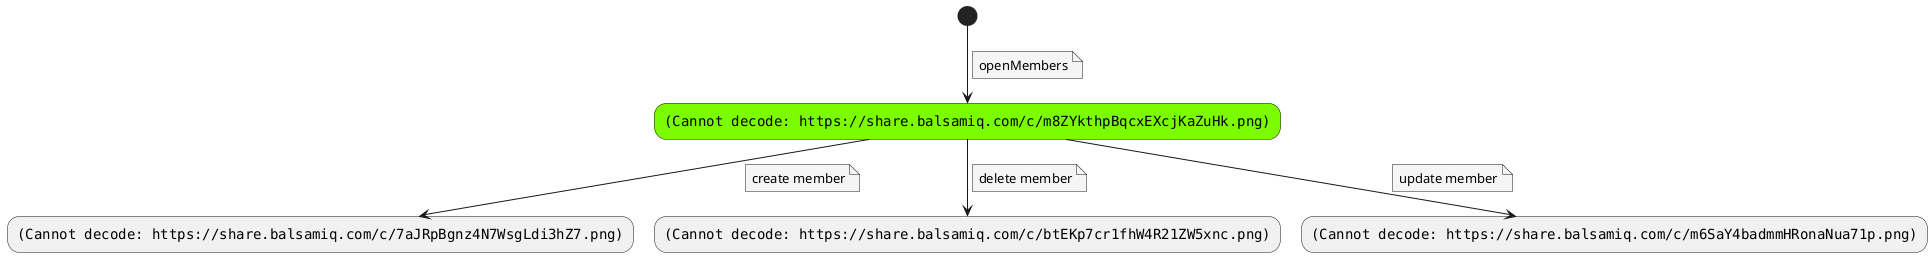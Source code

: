 @startuml 

skinparam {
    NoteBackgroundColor #whiteSmoke
    StateBackgroundColor #green
}

(*) --> "<img:https://share.balsamiq.com/c/m8ZYkthpBqcxEXcjKaZuHk.png>" as memberManagement #LawnGreen
    note on link
        openMembers
    end note

memberManagement --> "<img:https://share.balsamiq.com/c/7aJRpBgnz4N7WsgLdi3hZ7.png>" as createMemberUI
note on link
    create member
end note

memberManagement --> "<img:https://share.balsamiq.com/c/btEKp7cr1fhW4R21ZW5xnc.png>" as deleteMemberUI
note on link
    delete member
end note

memberManagement --> "<img:https://share.balsamiq.com/c/m6SaY4badmmHRonaNua71p.png>" as updateMemberUI
note on link
    update member
end note
@enduml